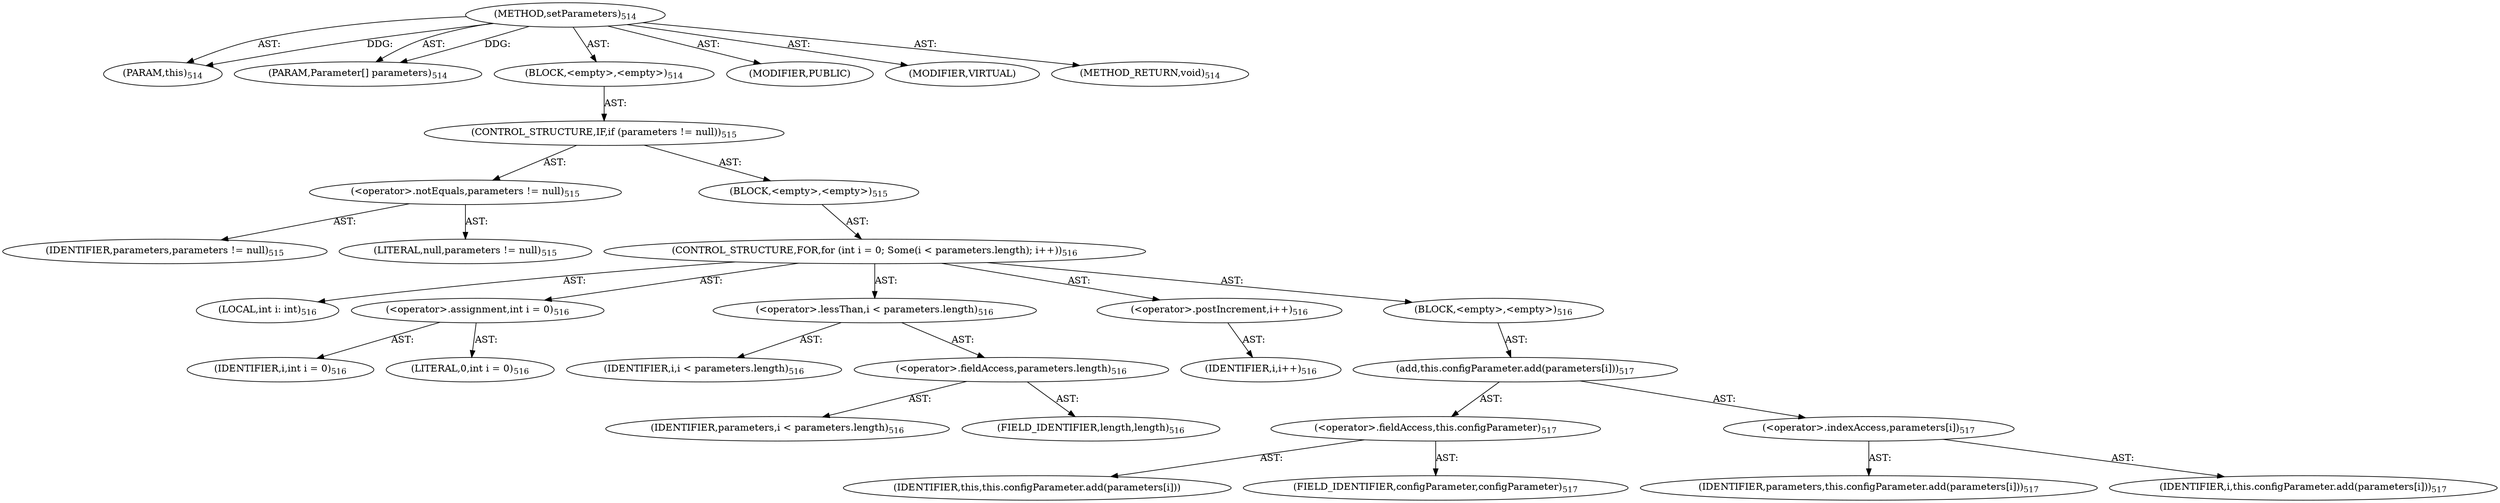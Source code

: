 digraph "setParameters" {  
"111669149704" [label = <(METHOD,setParameters)<SUB>514</SUB>> ]
"115964117010" [label = <(PARAM,this)<SUB>514</SUB>> ]
"115964117011" [label = <(PARAM,Parameter[] parameters)<SUB>514</SUB>> ]
"25769803819" [label = <(BLOCK,&lt;empty&gt;,&lt;empty&gt;)<SUB>514</SUB>> ]
"47244640291" [label = <(CONTROL_STRUCTURE,IF,if (parameters != null))<SUB>515</SUB>> ]
"30064771274" [label = <(&lt;operator&gt;.notEquals,parameters != null)<SUB>515</SUB>> ]
"68719476888" [label = <(IDENTIFIER,parameters,parameters != null)<SUB>515</SUB>> ]
"90194313258" [label = <(LITERAL,null,parameters != null)<SUB>515</SUB>> ]
"25769803820" [label = <(BLOCK,&lt;empty&gt;,&lt;empty&gt;)<SUB>515</SUB>> ]
"47244640292" [label = <(CONTROL_STRUCTURE,FOR,for (int i = 0; Some(i &lt; parameters.length); i++))<SUB>516</SUB>> ]
"94489280526" [label = <(LOCAL,int i: int)<SUB>516</SUB>> ]
"30064771275" [label = <(&lt;operator&gt;.assignment,int i = 0)<SUB>516</SUB>> ]
"68719476889" [label = <(IDENTIFIER,i,int i = 0)<SUB>516</SUB>> ]
"90194313259" [label = <(LITERAL,0,int i = 0)<SUB>516</SUB>> ]
"30064771276" [label = <(&lt;operator&gt;.lessThan,i &lt; parameters.length)<SUB>516</SUB>> ]
"68719476890" [label = <(IDENTIFIER,i,i &lt; parameters.length)<SUB>516</SUB>> ]
"30064771277" [label = <(&lt;operator&gt;.fieldAccess,parameters.length)<SUB>516</SUB>> ]
"68719476891" [label = <(IDENTIFIER,parameters,i &lt; parameters.length)<SUB>516</SUB>> ]
"55834574904" [label = <(FIELD_IDENTIFIER,length,length)<SUB>516</SUB>> ]
"30064771278" [label = <(&lt;operator&gt;.postIncrement,i++)<SUB>516</SUB>> ]
"68719476892" [label = <(IDENTIFIER,i,i++)<SUB>516</SUB>> ]
"25769803821" [label = <(BLOCK,&lt;empty&gt;,&lt;empty&gt;)<SUB>516</SUB>> ]
"30064771279" [label = <(add,this.configParameter.add(parameters[i]))<SUB>517</SUB>> ]
"30064771280" [label = <(&lt;operator&gt;.fieldAccess,this.configParameter)<SUB>517</SUB>> ]
"68719476893" [label = <(IDENTIFIER,this,this.configParameter.add(parameters[i]))> ]
"55834574905" [label = <(FIELD_IDENTIFIER,configParameter,configParameter)<SUB>517</SUB>> ]
"30064771281" [label = <(&lt;operator&gt;.indexAccess,parameters[i])<SUB>517</SUB>> ]
"68719476894" [label = <(IDENTIFIER,parameters,this.configParameter.add(parameters[i]))<SUB>517</SUB>> ]
"68719476895" [label = <(IDENTIFIER,i,this.configParameter.add(parameters[i]))<SUB>517</SUB>> ]
"133143986203" [label = <(MODIFIER,PUBLIC)> ]
"133143986204" [label = <(MODIFIER,VIRTUAL)> ]
"128849018888" [label = <(METHOD_RETURN,void)<SUB>514</SUB>> ]
  "111669149704" -> "115964117010"  [ label = "AST: "] 
  "111669149704" -> "115964117011"  [ label = "AST: "] 
  "111669149704" -> "25769803819"  [ label = "AST: "] 
  "111669149704" -> "133143986203"  [ label = "AST: "] 
  "111669149704" -> "133143986204"  [ label = "AST: "] 
  "111669149704" -> "128849018888"  [ label = "AST: "] 
  "25769803819" -> "47244640291"  [ label = "AST: "] 
  "47244640291" -> "30064771274"  [ label = "AST: "] 
  "47244640291" -> "25769803820"  [ label = "AST: "] 
  "30064771274" -> "68719476888"  [ label = "AST: "] 
  "30064771274" -> "90194313258"  [ label = "AST: "] 
  "25769803820" -> "47244640292"  [ label = "AST: "] 
  "47244640292" -> "94489280526"  [ label = "AST: "] 
  "47244640292" -> "30064771275"  [ label = "AST: "] 
  "47244640292" -> "30064771276"  [ label = "AST: "] 
  "47244640292" -> "30064771278"  [ label = "AST: "] 
  "47244640292" -> "25769803821"  [ label = "AST: "] 
  "30064771275" -> "68719476889"  [ label = "AST: "] 
  "30064771275" -> "90194313259"  [ label = "AST: "] 
  "30064771276" -> "68719476890"  [ label = "AST: "] 
  "30064771276" -> "30064771277"  [ label = "AST: "] 
  "30064771277" -> "68719476891"  [ label = "AST: "] 
  "30064771277" -> "55834574904"  [ label = "AST: "] 
  "30064771278" -> "68719476892"  [ label = "AST: "] 
  "25769803821" -> "30064771279"  [ label = "AST: "] 
  "30064771279" -> "30064771280"  [ label = "AST: "] 
  "30064771279" -> "30064771281"  [ label = "AST: "] 
  "30064771280" -> "68719476893"  [ label = "AST: "] 
  "30064771280" -> "55834574905"  [ label = "AST: "] 
  "30064771281" -> "68719476894"  [ label = "AST: "] 
  "30064771281" -> "68719476895"  [ label = "AST: "] 
  "111669149704" -> "115964117010"  [ label = "DDG: "] 
  "111669149704" -> "115964117011"  [ label = "DDG: "] 
}

